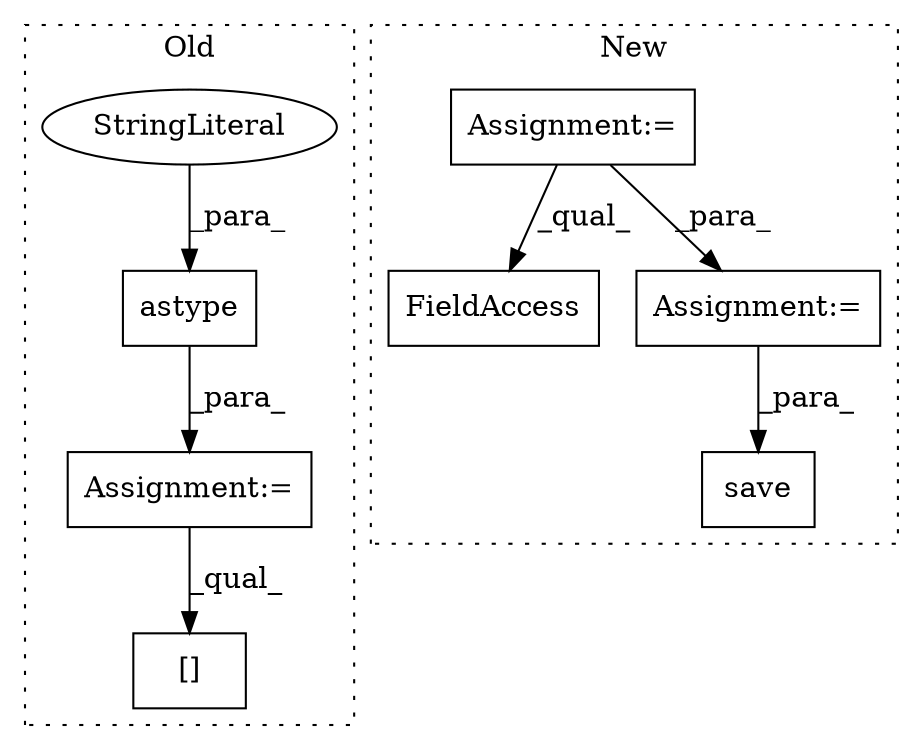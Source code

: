digraph G {
subgraph cluster0 {
1 [label="astype" a="32" s="10506,10519" l="7,1" shape="box"];
3 [label="[]" a="2" s="10767,10805" l="16,1" shape="box"];
4 [label="StringLiteral" a="45" s="10513" l="6" shape="ellipse"];
8 [label="Assignment:=" a="7" s="10461" l="1" shape="box"];
label = "Old";
style="dotted";
}
subgraph cluster1 {
2 [label="save" a="32" s="11433,11553" l="5,2" shape="box"];
5 [label="Assignment:=" a="7" s="10719" l="1" shape="box"];
6 [label="FieldAccess" a="22" s="10972" l="19" shape="box"];
7 [label="Assignment:=" a="7" s="10771" l="1" shape="box"];
label = "New";
style="dotted";
}
1 -> 8 [label="_para_"];
4 -> 1 [label="_para_"];
5 -> 6 [label="_qual_"];
5 -> 7 [label="_para_"];
7 -> 2 [label="_para_"];
8 -> 3 [label="_qual_"];
}